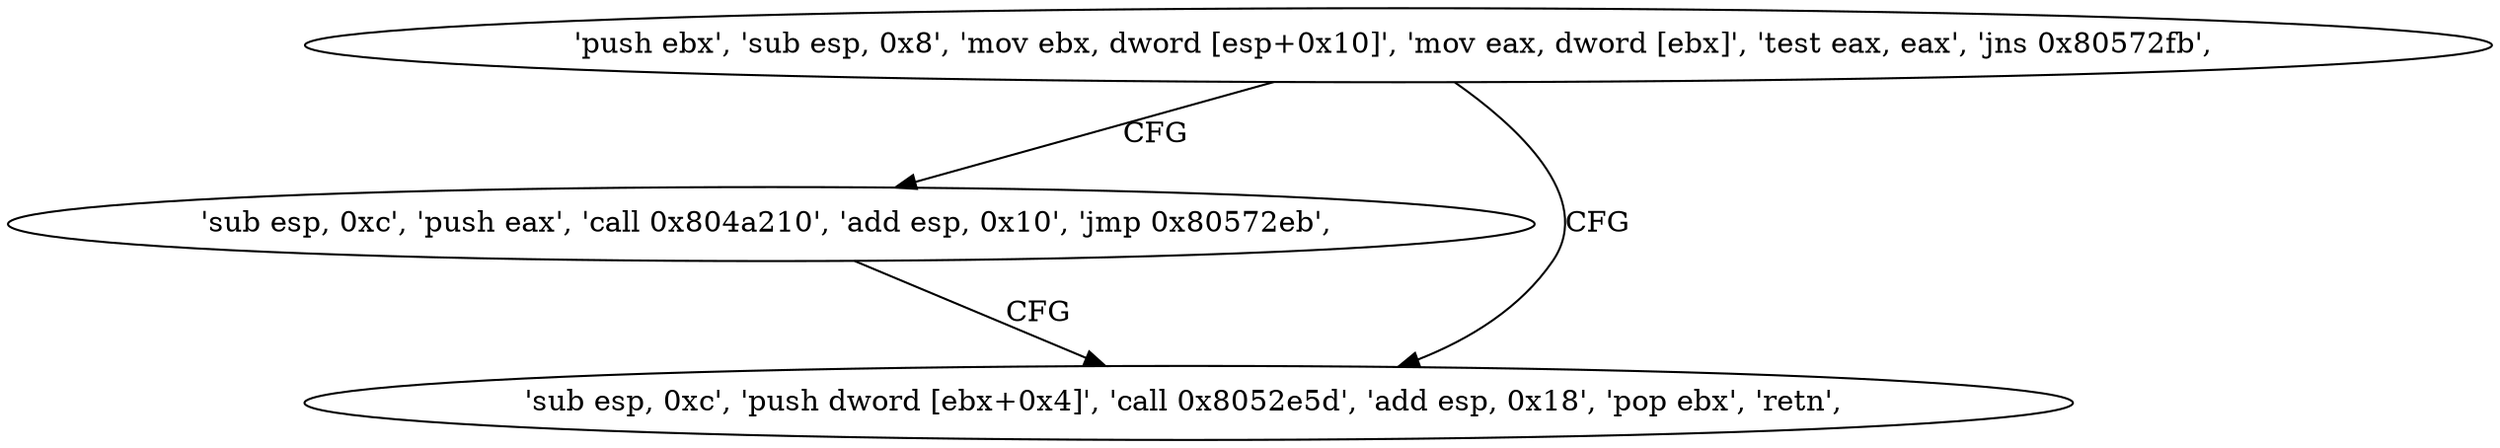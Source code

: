 digraph "func" {
"134574813" [label = "'push ebx', 'sub esp, 0x8', 'mov ebx, dword [esp+0x10]', 'mov eax, dword [ebx]', 'test eax, eax', 'jns 0x80572fb', " ]
"134574843" [label = "'sub esp, 0xc', 'push eax', 'call 0x804a210', 'add esp, 0x10', 'jmp 0x80572eb', " ]
"134574827" [label = "'sub esp, 0xc', 'push dword [ebx+0x4]', 'call 0x8052e5d', 'add esp, 0x18', 'pop ebx', 'retn', " ]
"134574813" -> "134574843" [ label = "CFG" ]
"134574813" -> "134574827" [ label = "CFG" ]
"134574843" -> "134574827" [ label = "CFG" ]
}
